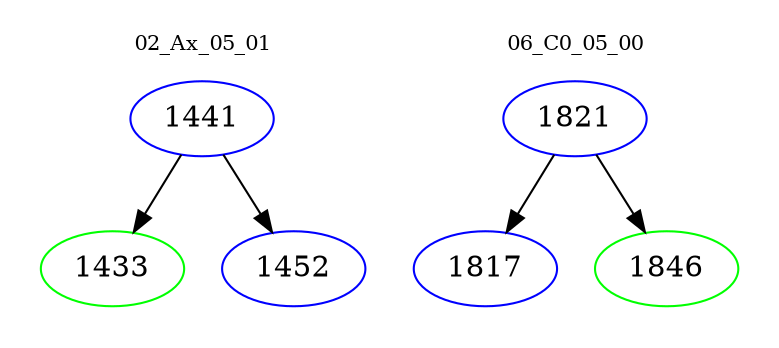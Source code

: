 digraph{
subgraph cluster_0 {
color = white
label = "02_Ax_05_01";
fontsize=10;
T0_1441 [label="1441", color="blue"]
T0_1441 -> T0_1433 [color="black"]
T0_1433 [label="1433", color="green"]
T0_1441 -> T0_1452 [color="black"]
T0_1452 [label="1452", color="blue"]
}
subgraph cluster_1 {
color = white
label = "06_C0_05_00";
fontsize=10;
T1_1821 [label="1821", color="blue"]
T1_1821 -> T1_1817 [color="black"]
T1_1817 [label="1817", color="blue"]
T1_1821 -> T1_1846 [color="black"]
T1_1846 [label="1846", color="green"]
}
}
